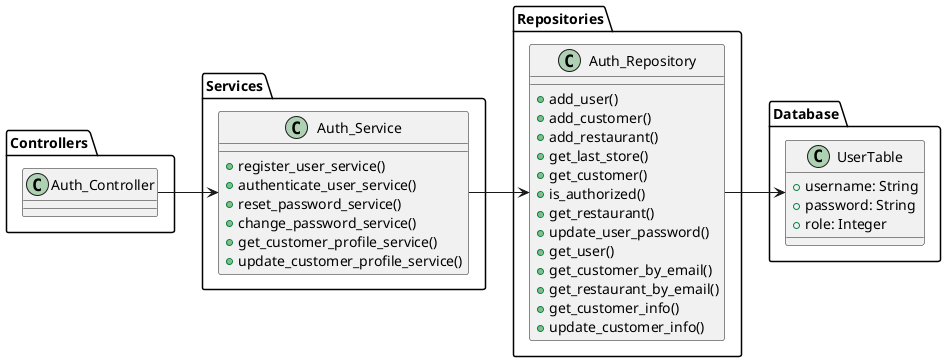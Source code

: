 ' 會員模組類別圖
@startuml Auth_Module
left to right direction

package "Controllers" {
    class Auth_Controller
}

package "Services" {
    class Auth_Service {
        +register_user_service()
        +authenticate_user_service()
        +reset_password_service()
        +change_password_service()
        +get_customer_profile_service()
        +update_customer_profile_service()
    }
}

package "Repositories" {
    class Auth_Repository {
        +add_user()
        +add_customer()
        +add_restaurant()
        +get_last_store()
        +get_customer()
        +is_authorized()
        +get_restaurant()
        +update_user_password()
        +get_user()
        +get_customer_by_email()
        +get_restaurant_by_email()
        +get_customer_info()
        +update_customer_info()
        
    }
}

package "Database" {
    class UserTable {
        +username: String
        +password: String
        +role: Integer
    }
}

Auth_Controller --> Auth_Service
Auth_Service --> Auth_Repository
Auth_Repository --> UserTable

@enduml